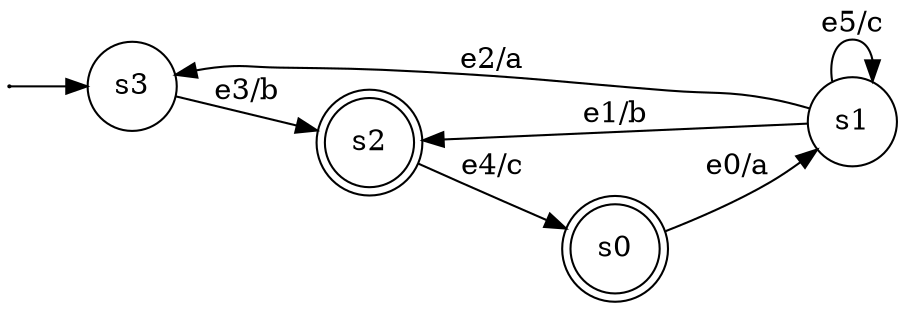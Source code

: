 digraph small_dfa {
	graph [rankdir="LR"];
	node [shape="circle"];
	zz [label="" width=0.01 height=0.01];
	0 [shape=doublecircle label="s0"];
	1 [label="s1"];
	2 [shape=doublecircle label="s2"];
	3 [label="s3"];
	0 -> 1 [label="e0/a"]
	1 -> 2 [label="e1/b"]
	1 -> 3 [label="e2/a"]
	3 -> 2 [label="e3/b"]
	2 -> 0 [label="e4/c"]
	1 -> 1 [label="e5/c"]
	zz -> 3 [label=""]
}
